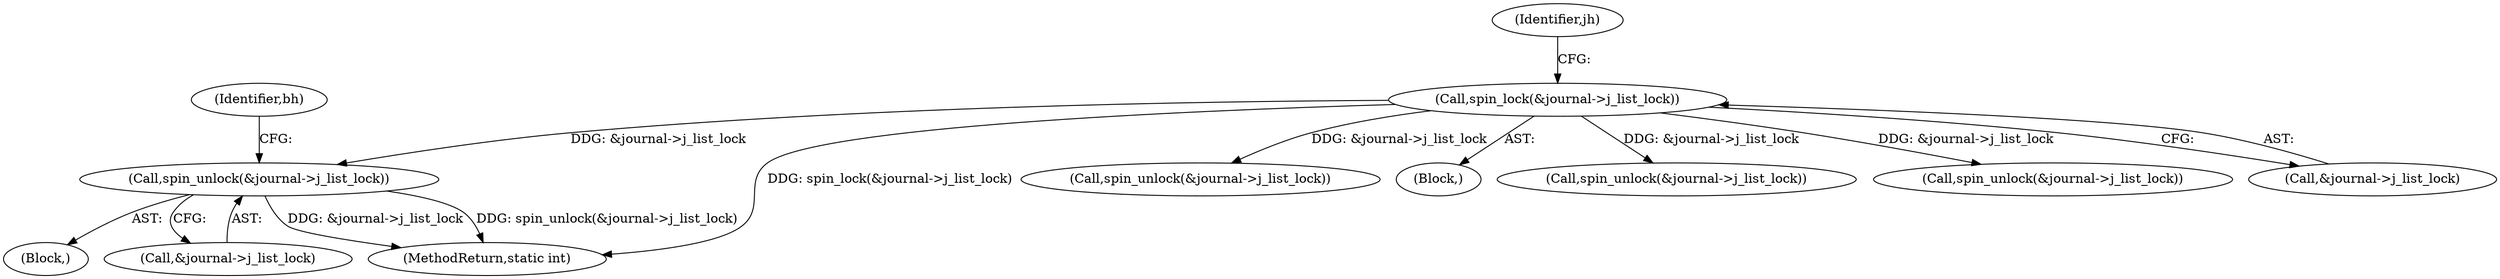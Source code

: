 digraph "0_linux_15291164b22a357cb211b618adfef4fa82fc0de3@pointer" {
"1000193" [label="(Call,spin_unlock(&journal->j_list_lock))"];
"1000137" [label="(Call,spin_lock(&journal->j_list_lock))"];
"1000309" [label="(Call,spin_unlock(&journal->j_list_lock))"];
"1000114" [label="(Block,)"];
"1000226" [label="(Call,spin_unlock(&journal->j_list_lock))"];
"1000180" [label="(Block,)"];
"1000274" [label="(Call,spin_unlock(&journal->j_list_lock))"];
"1000138" [label="(Call,&journal->j_list_lock)"];
"1000193" [label="(Call,spin_unlock(&journal->j_list_lock))"];
"1000194" [label="(Call,&journal->j_list_lock)"];
"1000137" [label="(Call,spin_lock(&journal->j_list_lock))"];
"1000199" [label="(Identifier,bh)"];
"1000346" [label="(MethodReturn,static int)"];
"1000143" [label="(Identifier,jh)"];
"1000193" -> "1000180"  [label="AST: "];
"1000193" -> "1000194"  [label="CFG: "];
"1000194" -> "1000193"  [label="AST: "];
"1000199" -> "1000193"  [label="CFG: "];
"1000193" -> "1000346"  [label="DDG: &journal->j_list_lock"];
"1000193" -> "1000346"  [label="DDG: spin_unlock(&journal->j_list_lock)"];
"1000137" -> "1000193"  [label="DDG: &journal->j_list_lock"];
"1000137" -> "1000114"  [label="AST: "];
"1000137" -> "1000138"  [label="CFG: "];
"1000138" -> "1000137"  [label="AST: "];
"1000143" -> "1000137"  [label="CFG: "];
"1000137" -> "1000346"  [label="DDG: spin_lock(&journal->j_list_lock)"];
"1000137" -> "1000226"  [label="DDG: &journal->j_list_lock"];
"1000137" -> "1000274"  [label="DDG: &journal->j_list_lock"];
"1000137" -> "1000309"  [label="DDG: &journal->j_list_lock"];
}
